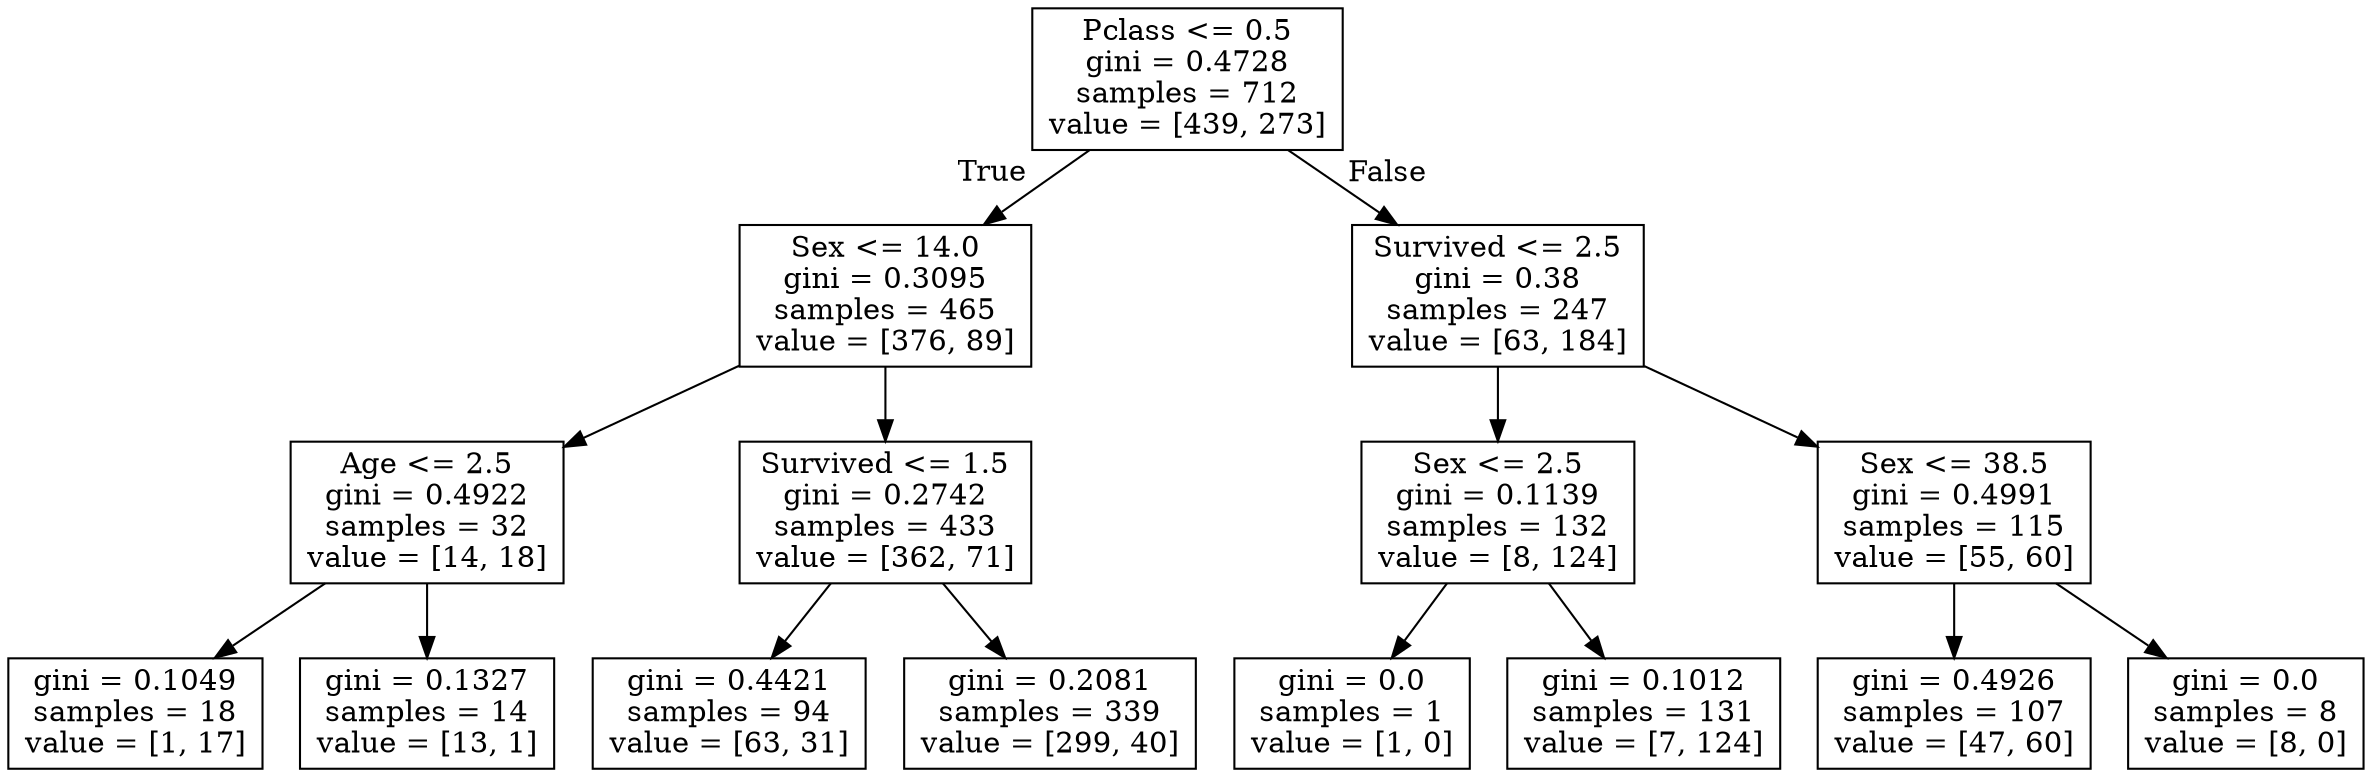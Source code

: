 digraph Tree {
node [shape=box] ;
0 [label="Pclass <= 0.5\ngini = 0.4728\nsamples = 712\nvalue = [439, 273]"] ;
1 [label="Sex <= 14.0\ngini = 0.3095\nsamples = 465\nvalue = [376, 89]"] ;
0 -> 1 [labeldistance=2.5, labelangle=45, headlabel="True"] ;
2 [label="Age <= 2.5\ngini = 0.4922\nsamples = 32\nvalue = [14, 18]"] ;
1 -> 2 ;
3 [label="gini = 0.1049\nsamples = 18\nvalue = [1, 17]"] ;
2 -> 3 ;
4 [label="gini = 0.1327\nsamples = 14\nvalue = [13, 1]"] ;
2 -> 4 ;
5 [label="Survived <= 1.5\ngini = 0.2742\nsamples = 433\nvalue = [362, 71]"] ;
1 -> 5 ;
6 [label="gini = 0.4421\nsamples = 94\nvalue = [63, 31]"] ;
5 -> 6 ;
7 [label="gini = 0.2081\nsamples = 339\nvalue = [299, 40]"] ;
5 -> 7 ;
8 [label="Survived <= 2.5\ngini = 0.38\nsamples = 247\nvalue = [63, 184]"] ;
0 -> 8 [labeldistance=2.5, labelangle=-45, headlabel="False"] ;
9 [label="Sex <= 2.5\ngini = 0.1139\nsamples = 132\nvalue = [8, 124]"] ;
8 -> 9 ;
10 [label="gini = 0.0\nsamples = 1\nvalue = [1, 0]"] ;
9 -> 10 ;
11 [label="gini = 0.1012\nsamples = 131\nvalue = [7, 124]"] ;
9 -> 11 ;
12 [label="Sex <= 38.5\ngini = 0.4991\nsamples = 115\nvalue = [55, 60]"] ;
8 -> 12 ;
13 [label="gini = 0.4926\nsamples = 107\nvalue = [47, 60]"] ;
12 -> 13 ;
14 [label="gini = 0.0\nsamples = 8\nvalue = [8, 0]"] ;
12 -> 14 ;
}